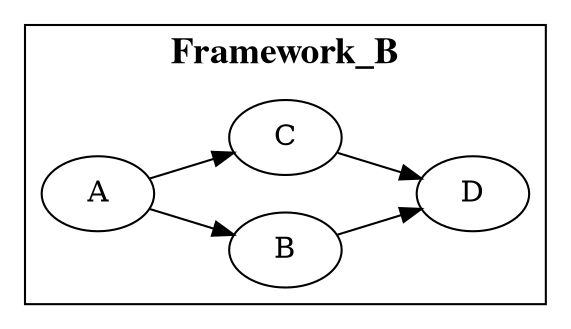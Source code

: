 digraph G {
rankdir="LR";

subgraph cluster_B {
label="Framework_B";
fontsize=18;
//fontcolor=blue; 
fontname="times bold";

p0x7f73d9192020[label="A"];
p0x7f73d9192020 -> p0x7f73d9192138 [constraint=true];
p0x7f73d9192020 -> p0x7f73d9192250 [constraint=true];
p0x7f73d9192138[label="B"];
p0x7f73d9192138 -> p0x7f73d9192368 [constraint=true];
p0x7f73d9192250[label="C"];
p0x7f73d9192250 -> p0x7f73d9192368 [constraint=true];
p0x7f73d9192368[label="D"];
}

}
